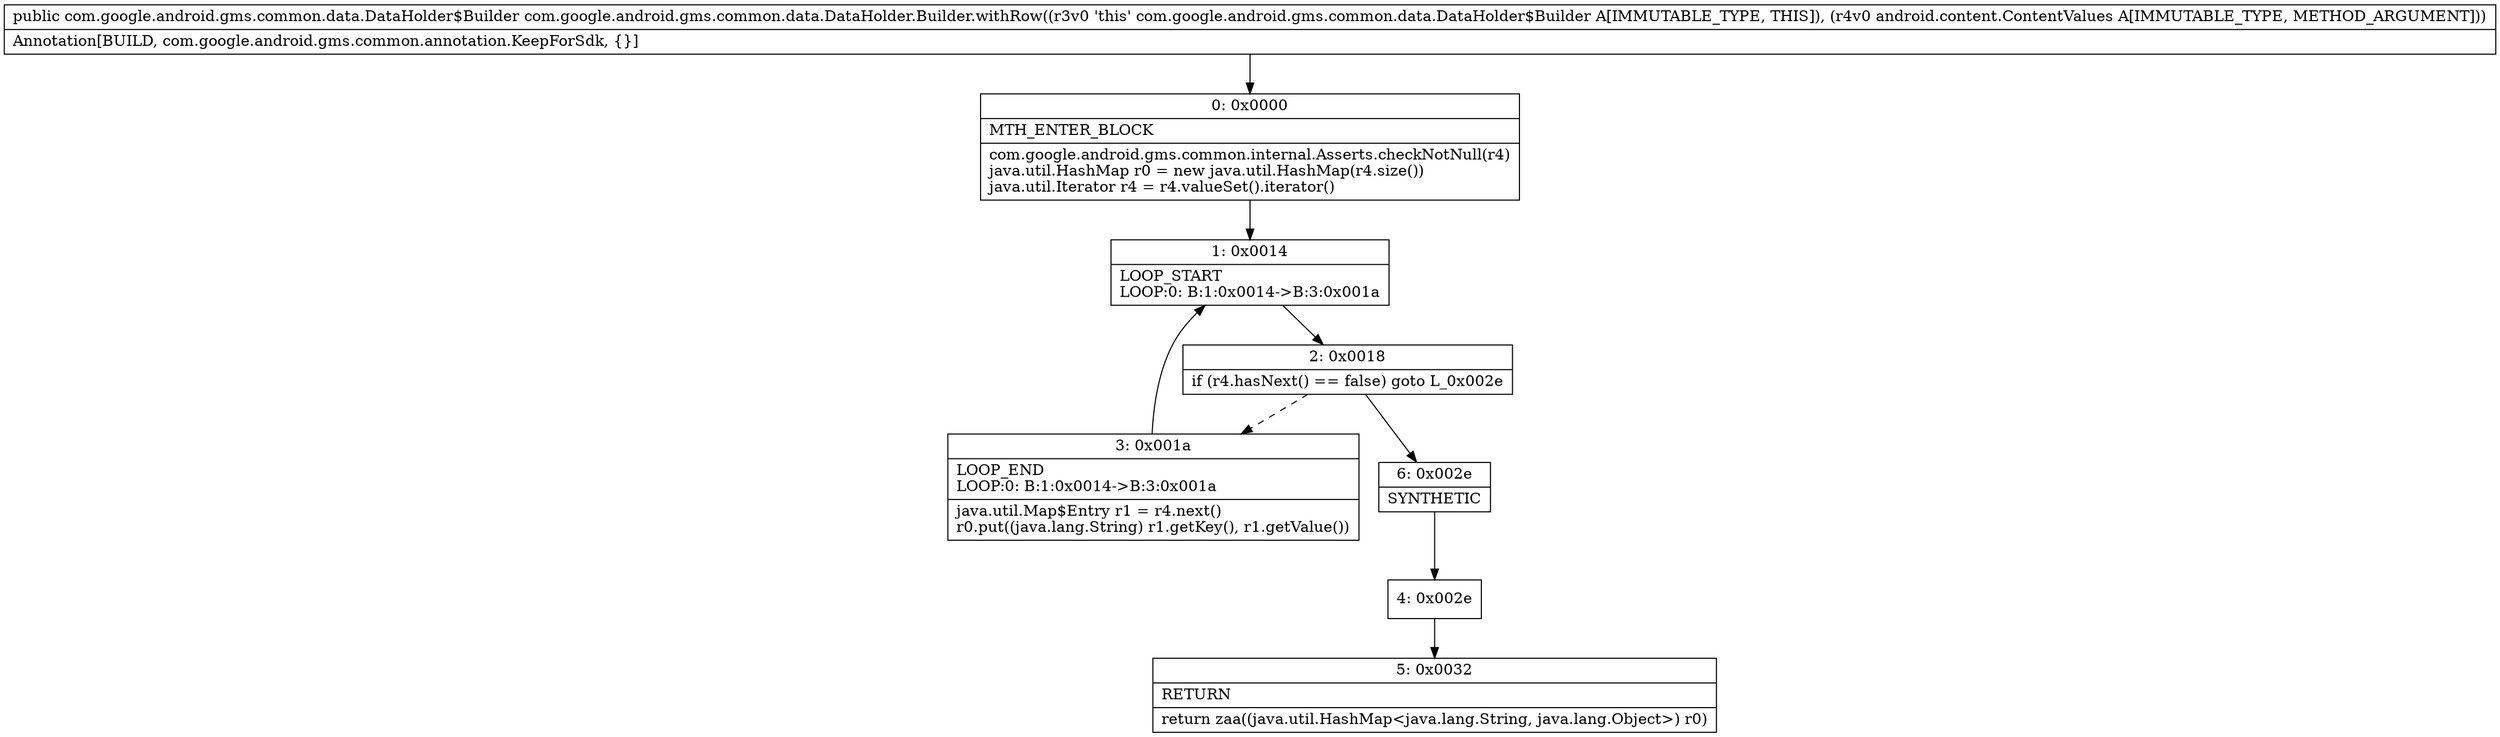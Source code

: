digraph "CFG forcom.google.android.gms.common.data.DataHolder.Builder.withRow(Landroid\/content\/ContentValues;)Lcom\/google\/android\/gms\/common\/data\/DataHolder$Builder;" {
Node_0 [shape=record,label="{0\:\ 0x0000|MTH_ENTER_BLOCK\l|com.google.android.gms.common.internal.Asserts.checkNotNull(r4)\ljava.util.HashMap r0 = new java.util.HashMap(r4.size())\ljava.util.Iterator r4 = r4.valueSet().iterator()\l}"];
Node_1 [shape=record,label="{1\:\ 0x0014|LOOP_START\lLOOP:0: B:1:0x0014\-\>B:3:0x001a\l}"];
Node_2 [shape=record,label="{2\:\ 0x0018|if (r4.hasNext() == false) goto L_0x002e\l}"];
Node_3 [shape=record,label="{3\:\ 0x001a|LOOP_END\lLOOP:0: B:1:0x0014\-\>B:3:0x001a\l|java.util.Map$Entry r1 = r4.next()\lr0.put((java.lang.String) r1.getKey(), r1.getValue())\l}"];
Node_4 [shape=record,label="{4\:\ 0x002e}"];
Node_5 [shape=record,label="{5\:\ 0x0032|RETURN\l|return zaa((java.util.HashMap\<java.lang.String, java.lang.Object\>) r0)\l}"];
Node_6 [shape=record,label="{6\:\ 0x002e|SYNTHETIC\l}"];
MethodNode[shape=record,label="{public com.google.android.gms.common.data.DataHolder$Builder com.google.android.gms.common.data.DataHolder.Builder.withRow((r3v0 'this' com.google.android.gms.common.data.DataHolder$Builder A[IMMUTABLE_TYPE, THIS]), (r4v0 android.content.ContentValues A[IMMUTABLE_TYPE, METHOD_ARGUMENT]))  | Annotation[BUILD, com.google.android.gms.common.annotation.KeepForSdk, \{\}]\l}"];
MethodNode -> Node_0;
Node_0 -> Node_1;
Node_1 -> Node_2;
Node_2 -> Node_3[style=dashed];
Node_2 -> Node_6;
Node_3 -> Node_1;
Node_4 -> Node_5;
Node_6 -> Node_4;
}

